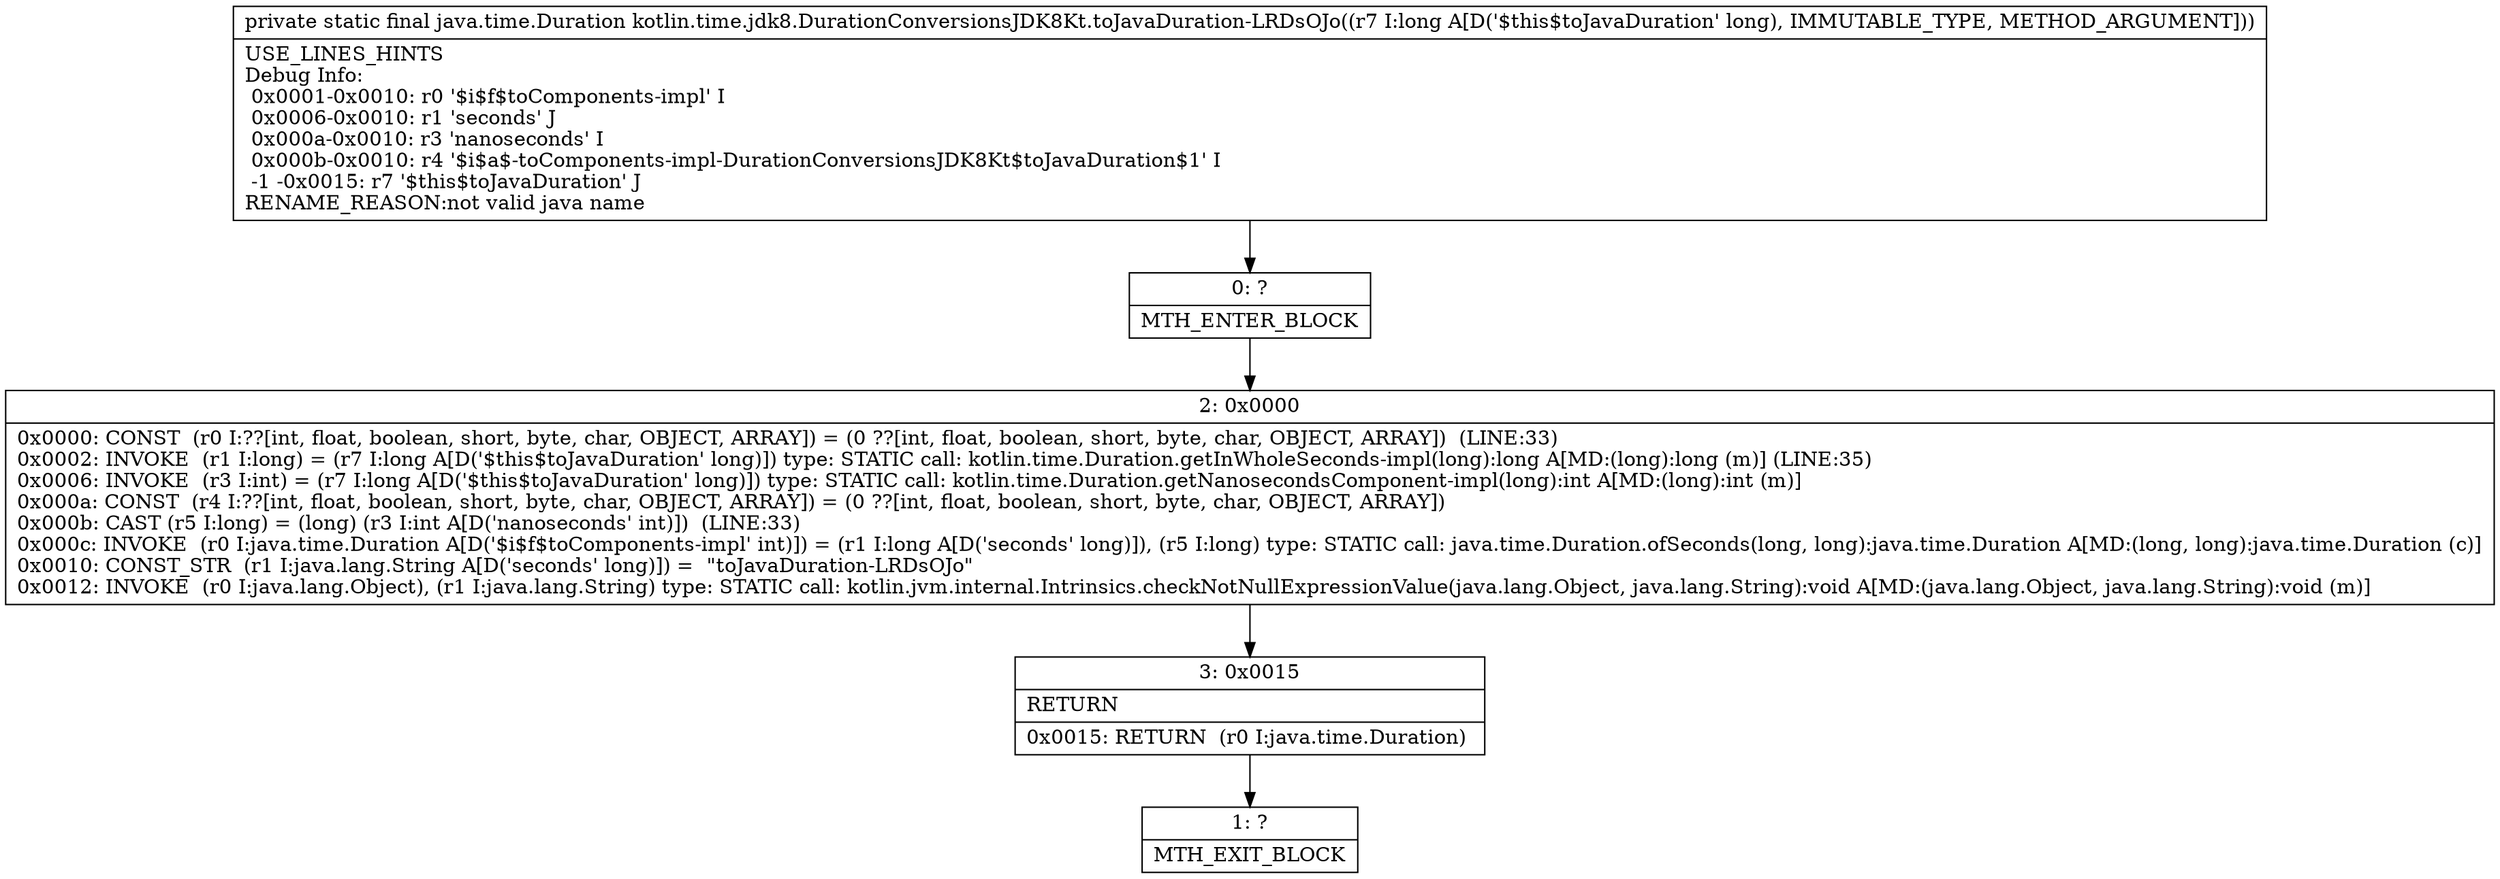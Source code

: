 digraph "CFG forkotlin.time.jdk8.DurationConversionsJDK8Kt.toJavaDuration\-LRDsOJo(J)Ljava\/time\/Duration;" {
Node_0 [shape=record,label="{0\:\ ?|MTH_ENTER_BLOCK\l}"];
Node_2 [shape=record,label="{2\:\ 0x0000|0x0000: CONST  (r0 I:??[int, float, boolean, short, byte, char, OBJECT, ARRAY]) = (0 ??[int, float, boolean, short, byte, char, OBJECT, ARRAY])  (LINE:33)\l0x0002: INVOKE  (r1 I:long) = (r7 I:long A[D('$this$toJavaDuration' long)]) type: STATIC call: kotlin.time.Duration.getInWholeSeconds\-impl(long):long A[MD:(long):long (m)] (LINE:35)\l0x0006: INVOKE  (r3 I:int) = (r7 I:long A[D('$this$toJavaDuration' long)]) type: STATIC call: kotlin.time.Duration.getNanosecondsComponent\-impl(long):int A[MD:(long):int (m)]\l0x000a: CONST  (r4 I:??[int, float, boolean, short, byte, char, OBJECT, ARRAY]) = (0 ??[int, float, boolean, short, byte, char, OBJECT, ARRAY]) \l0x000b: CAST (r5 I:long) = (long) (r3 I:int A[D('nanoseconds' int)])  (LINE:33)\l0x000c: INVOKE  (r0 I:java.time.Duration A[D('$i$f$toComponents\-impl' int)]) = (r1 I:long A[D('seconds' long)]), (r5 I:long) type: STATIC call: java.time.Duration.ofSeconds(long, long):java.time.Duration A[MD:(long, long):java.time.Duration (c)]\l0x0010: CONST_STR  (r1 I:java.lang.String A[D('seconds' long)]) =  \"toJavaDuration\-LRDsOJo\" \l0x0012: INVOKE  (r0 I:java.lang.Object), (r1 I:java.lang.String) type: STATIC call: kotlin.jvm.internal.Intrinsics.checkNotNullExpressionValue(java.lang.Object, java.lang.String):void A[MD:(java.lang.Object, java.lang.String):void (m)]\l}"];
Node_3 [shape=record,label="{3\:\ 0x0015|RETURN\l|0x0015: RETURN  (r0 I:java.time.Duration) \l}"];
Node_1 [shape=record,label="{1\:\ ?|MTH_EXIT_BLOCK\l}"];
MethodNode[shape=record,label="{private static final java.time.Duration kotlin.time.jdk8.DurationConversionsJDK8Kt.toJavaDuration\-LRDsOJo((r7 I:long A[D('$this$toJavaDuration' long), IMMUTABLE_TYPE, METHOD_ARGUMENT]))  | USE_LINES_HINTS\lDebug Info:\l  0x0001\-0x0010: r0 '$i$f$toComponents\-impl' I\l  0x0006\-0x0010: r1 'seconds' J\l  0x000a\-0x0010: r3 'nanoseconds' I\l  0x000b\-0x0010: r4 '$i$a$\-toComponents\-impl\-DurationConversionsJDK8Kt$toJavaDuration$1' I\l  \-1 \-0x0015: r7 '$this$toJavaDuration' J\lRENAME_REASON:not valid java name\l}"];
MethodNode -> Node_0;Node_0 -> Node_2;
Node_2 -> Node_3;
Node_3 -> Node_1;
}

